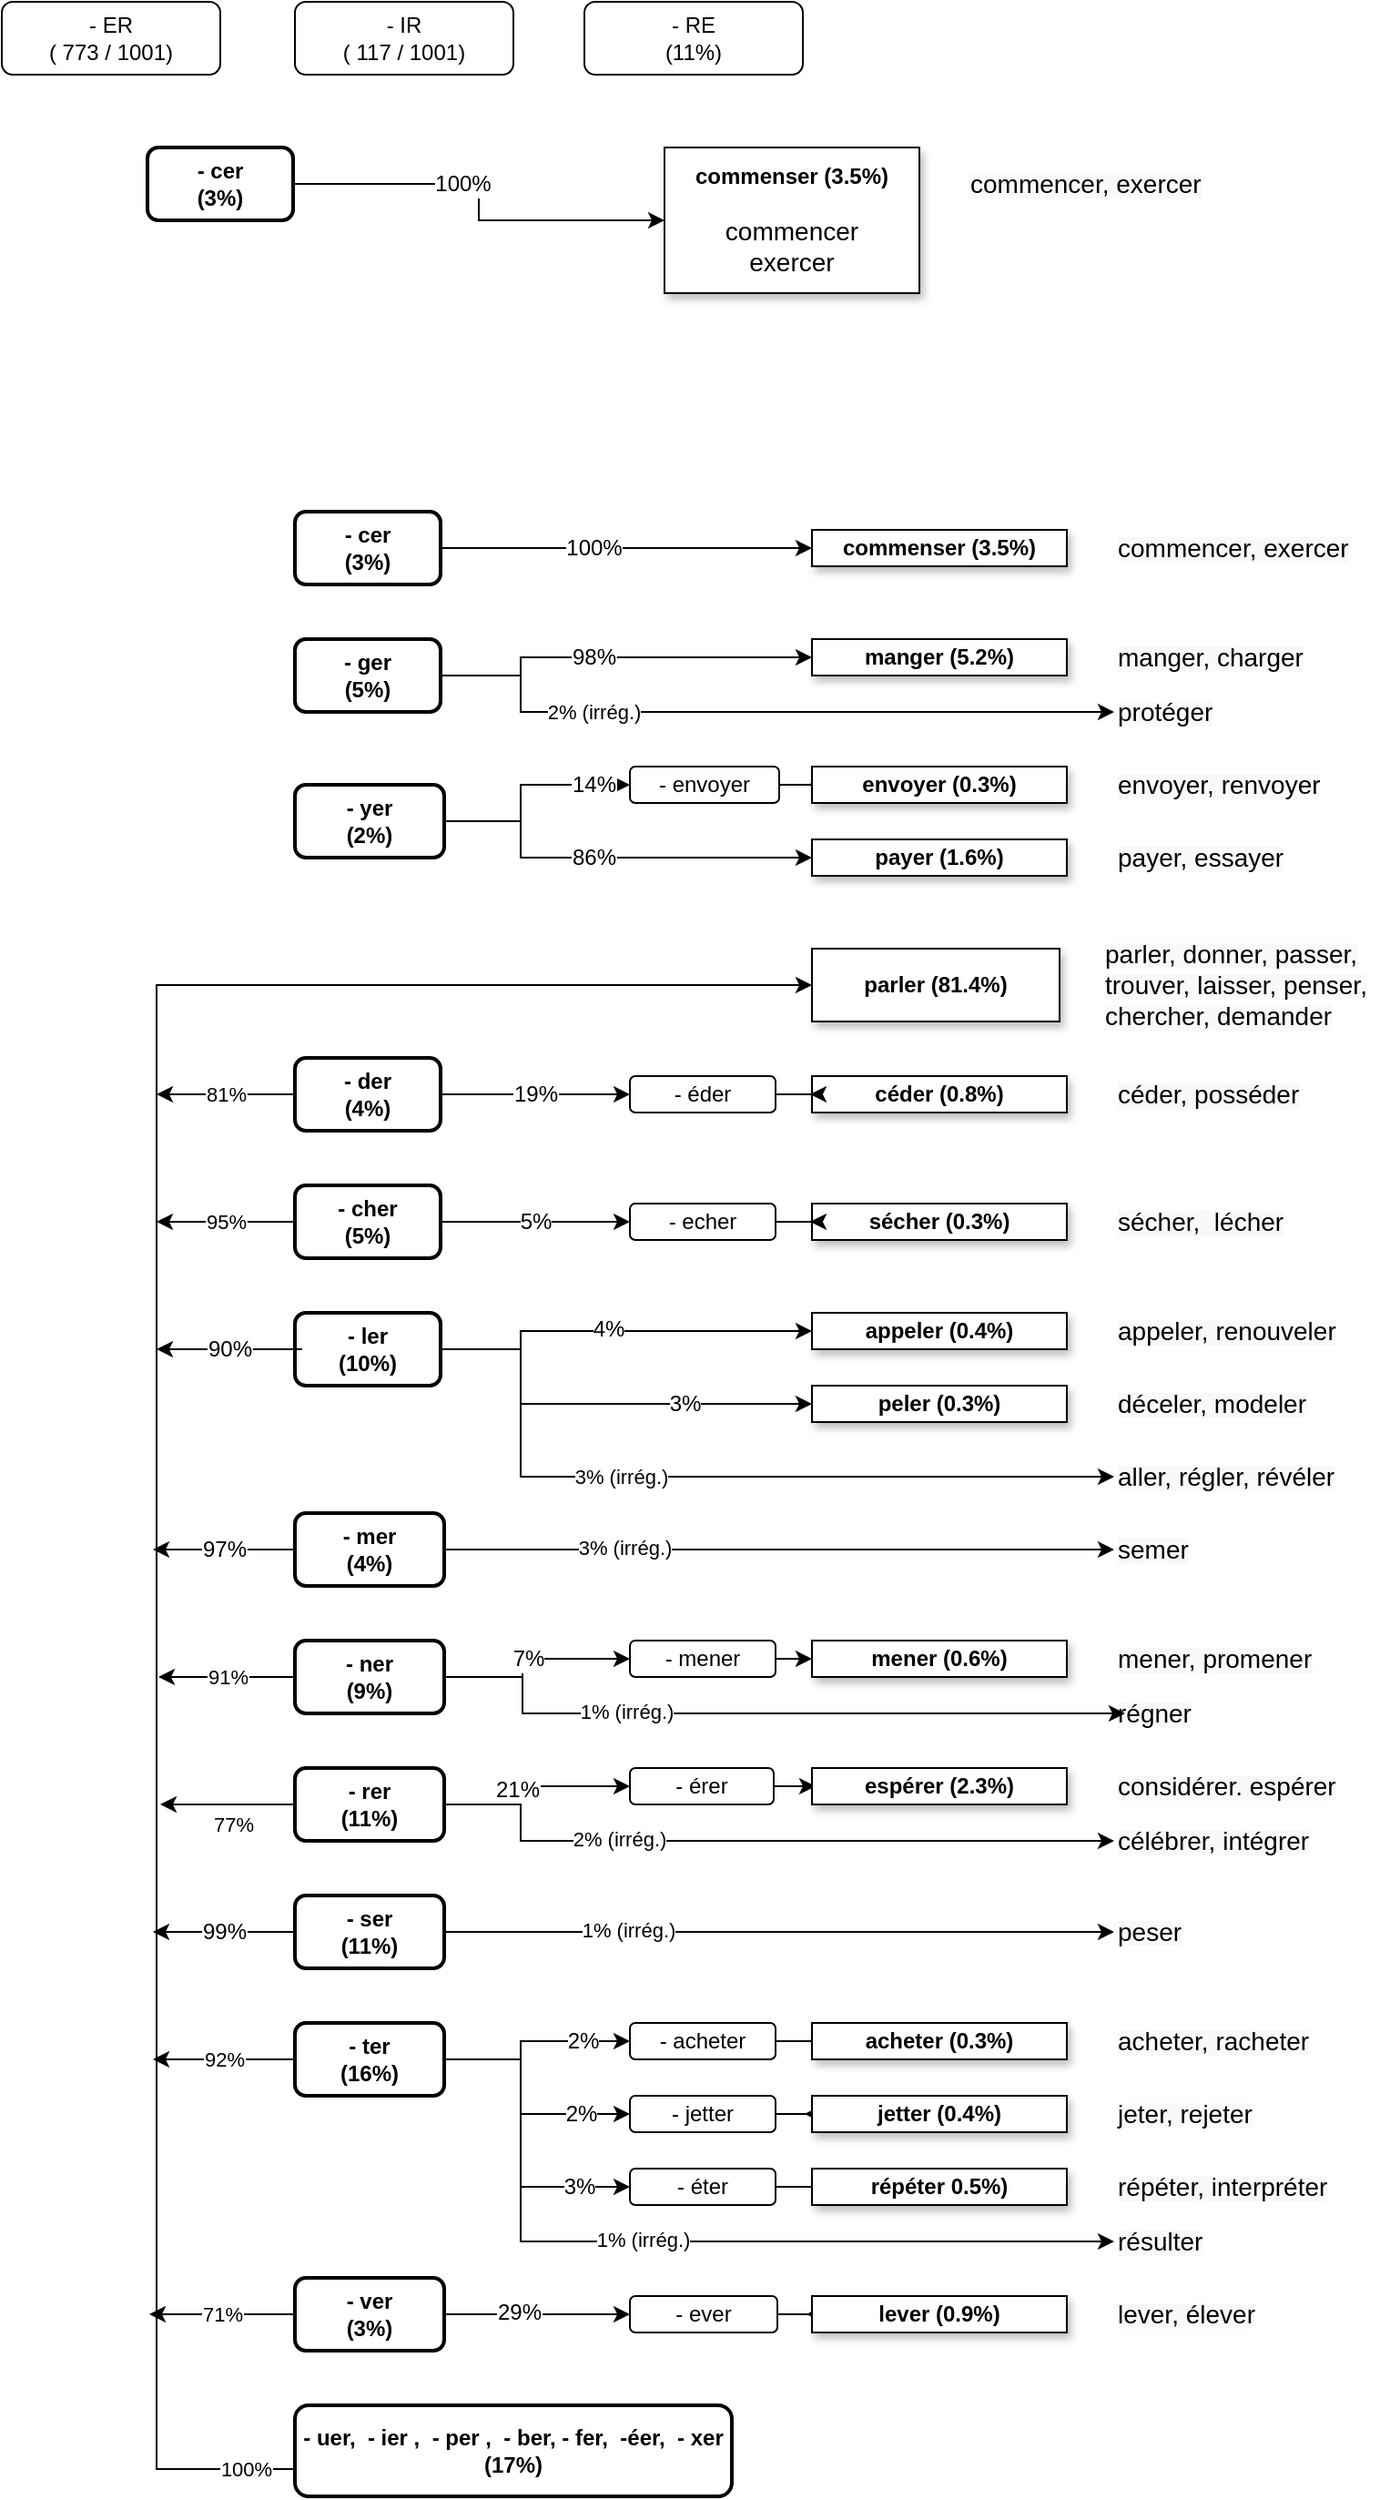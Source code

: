 <mxfile version="13.7.9" type="device"><diagram id="QspCuKZN2kYKWUd_E-xr" name="Page-1"><mxGraphModel dx="1106" dy="1003" grid="1" gridSize="10" guides="1" tooltips="1" connect="1" arrows="1" fold="1" page="1" pageScale="1" pageWidth="827" pageHeight="1169" math="0" shadow="0"><root><mxCell id="0"/><mxCell id="1" parent="0"/><mxCell id="6YoPNtY6SwKvKPkpvxFS-1" value="- ER&lt;br style=&quot;font-size: 12px&quot;&gt;( 773 / 1001)" style="rounded=1;whiteSpace=wrap;html=1;fontSize=12;" parent="1" vertex="1"><mxGeometry x="40" y="40" width="120" height="40" as="geometry"/></mxCell><mxCell id="6YoPNtY6SwKvKPkpvxFS-4" value="&lt;font style=&quot;font-size: 12px;&quot;&gt;100%&lt;/font&gt;" style="edgeStyle=orthogonalEdgeStyle;rounded=0;orthogonalLoop=1;jettySize=auto;html=1;fontSize=12;" parent="1" source="6YoPNtY6SwKvKPkpvxFS-2" target="6YoPNtY6SwKvKPkpvxFS-3" edge="1"><mxGeometry x="-0.176" relative="1" as="geometry"><mxPoint as="offset"/></mxGeometry></mxCell><mxCell id="6YoPNtY6SwKvKPkpvxFS-2" value="&lt;font style=&quot;font-size: 12px;&quot;&gt;- cer&lt;br style=&quot;font-size: 12px;&quot;&gt;(3%)&lt;/font&gt;" style="rounded=1;whiteSpace=wrap;html=1;fontSize=12;strokeWidth=2;fontStyle=1" parent="1" vertex="1"><mxGeometry x="201" y="320" width="80" height="40" as="geometry"/></mxCell><mxCell id="6YoPNtY6SwKvKPkpvxFS-3" value="&lt;font style=&quot;font-size: 12px&quot;&gt;&lt;b&gt;commenser (3.5%)&lt;/b&gt;&lt;/font&gt;" style="rounded=0;whiteSpace=wrap;html=1;fontSize=12;shadow=1;" parent="1" vertex="1"><mxGeometry x="485" y="330" width="140" height="20" as="geometry"/></mxCell><mxCell id="FdfJGCEesHIxD7-g5TlG-5" value="81%" style="edgeStyle=orthogonalEdgeStyle;rounded=0;orthogonalLoop=1;jettySize=auto;html=1;" parent="1" source="6YoPNtY6SwKvKPkpvxFS-8" edge="1"><mxGeometry relative="1" as="geometry"><mxPoint x="125" y="640" as="targetPoint"/></mxGeometry></mxCell><mxCell id="6YoPNtY6SwKvKPkpvxFS-8" value="&lt;font style=&quot;font-size: 12px;&quot;&gt;- der&lt;br style=&quot;font-size: 12px;&quot;&gt;(4%)&lt;/font&gt;" style="rounded=1;whiteSpace=wrap;html=1;fontSize=12;strokeWidth=2;fontStyle=1" parent="1" vertex="1"><mxGeometry x="201" y="620" width="80" height="40" as="geometry"/></mxCell><mxCell id="6YoPNtY6SwKvKPkpvxFS-11" value="&lt;font style=&quot;font-size: 12px&quot;&gt;céder (0.8%)&lt;/font&gt;" style="rounded=0;whiteSpace=wrap;html=1;fontSize=12;fontStyle=1;shadow=1;" parent="1" vertex="1"><mxGeometry x="485" y="630" width="140" height="20" as="geometry"/></mxCell><mxCell id="oEW_YHgVqDcsIyWs0eXo-14" value="2% (irrég.)" style="edgeStyle=orthogonalEdgeStyle;rounded=0;orthogonalLoop=1;jettySize=auto;html=1;" parent="1" source="6YoPNtY6SwKvKPkpvxFS-14" target="oEW_YHgVqDcsIyWs0eXo-10" edge="1"><mxGeometry x="-0.467" relative="1" as="geometry"><Array as="points"><mxPoint x="325" y="410"/><mxPoint x="325" y="430"/></Array><mxPoint as="offset"/></mxGeometry></mxCell><mxCell id="6YoPNtY6SwKvKPkpvxFS-14" value="&lt;font style=&quot;font-size: 12px;&quot;&gt;- ger&lt;br style=&quot;font-size: 12px;&quot;&gt;(5%)&lt;/font&gt;" style="rounded=1;whiteSpace=wrap;html=1;fontSize=12;strokeWidth=2;fontStyle=1" parent="1" vertex="1"><mxGeometry x="201" y="390" width="80" height="40" as="geometry"/></mxCell><mxCell id="6YoPNtY6SwKvKPkpvxFS-17" value="&lt;font style=&quot;font-size: 12px;&quot;&gt;98%&lt;/font&gt;" style="edgeStyle=orthogonalEdgeStyle;rounded=0;orthogonalLoop=1;jettySize=auto;html=1;entryX=0;entryY=0.5;entryDx=0;entryDy=0;exitX=1;exitY=0.5;exitDx=0;exitDy=0;fontSize=12;" parent="1" source="6YoPNtY6SwKvKPkpvxFS-14" target="6YoPNtY6SwKvKPkpvxFS-18" edge="1"><mxGeometry x="-0.121" relative="1" as="geometry"><mxPoint x="205" y="400" as="sourcePoint"/><mxPoint x="565" y="440" as="targetPoint"/><Array as="points"><mxPoint x="325" y="410"/><mxPoint x="325" y="400"/></Array><mxPoint as="offset"/></mxGeometry></mxCell><mxCell id="6YoPNtY6SwKvKPkpvxFS-18" value="&lt;font style=&quot;font-size: 12px&quot;&gt;&lt;b&gt;manger (5.2%)&lt;/b&gt;&lt;/font&gt;" style="rounded=0;whiteSpace=wrap;html=1;fontSize=12;shadow=1;" parent="1" vertex="1"><mxGeometry x="485" y="390" width="140" height="20" as="geometry"/></mxCell><mxCell id="FdfJGCEesHIxD7-g5TlG-4" value="95%" style="edgeStyle=orthogonalEdgeStyle;rounded=0;orthogonalLoop=1;jettySize=auto;html=1;" parent="1" source="6YoPNtY6SwKvKPkpvxFS-19" edge="1"><mxGeometry relative="1" as="geometry"><mxPoint x="125" y="710" as="targetPoint"/></mxGeometry></mxCell><mxCell id="6YoPNtY6SwKvKPkpvxFS-19" value="&lt;font style=&quot;font-size: 12px;&quot;&gt;- cher&lt;br style=&quot;font-size: 12px;&quot;&gt;(5%)&lt;/font&gt;" style="rounded=1;whiteSpace=wrap;html=1;fontSize=12;strokeWidth=2;fontStyle=1" parent="1" vertex="1"><mxGeometry x="201" y="690" width="80" height="40" as="geometry"/></mxCell><mxCell id="6YoPNtY6SwKvKPkpvxFS-20" value="&lt;font style=&quot;font-size: 12px&quot;&gt;sécher (0.3%)&lt;/font&gt;" style="rounded=0;whiteSpace=wrap;html=1;fontSize=12;shadow=1;fontStyle=1" parent="1" vertex="1"><mxGeometry x="485" y="700" width="140" height="20" as="geometry"/></mxCell><mxCell id="6YoPNtY6SwKvKPkpvxFS-21" value="&lt;font style=&quot;font-size: 12px;&quot;&gt;5%&lt;/font&gt;" style="edgeStyle=orthogonalEdgeStyle;rounded=0;orthogonalLoop=1;jettySize=auto;html=1;entryX=0;entryY=0.5;entryDx=0;entryDy=0;fontSize=12;exitX=1;exitY=0.5;exitDx=0;exitDy=0;" parent="1" source="6YoPNtY6SwKvKPkpvxFS-19" target="6YoPNtY6SwKvKPkpvxFS-77" edge="1"><mxGeometry relative="1" as="geometry"><mxPoint x="285" y="830" as="sourcePoint"/><mxPoint x="365" y="829.5" as="targetPoint"/></mxGeometry></mxCell><mxCell id="oEW_YHgVqDcsIyWs0eXo-16" style="edgeStyle=orthogonalEdgeStyle;rounded=0;orthogonalLoop=1;jettySize=auto;html=1;entryX=0;entryY=0.5;entryDx=0;entryDy=0;exitX=1;exitY=0.5;exitDx=0;exitDy=0;" parent="1" source="6YoPNtY6SwKvKPkpvxFS-24" target="oEW_YHgVqDcsIyWs0eXo-15" edge="1"><mxGeometry relative="1" as="geometry"><Array as="points"><mxPoint x="325" y="780"/><mxPoint x="325" y="850"/></Array></mxGeometry></mxCell><mxCell id="oEW_YHgVqDcsIyWs0eXo-18" value="3% (irrég.)" style="edgeLabel;html=1;align=center;verticalAlign=middle;resizable=0;points=[];" parent="oEW_YHgVqDcsIyWs0eXo-16" vertex="1" connectable="0"><mxGeometry x="0.204" relative="1" as="geometry"><mxPoint x="-96" as="offset"/></mxGeometry></mxCell><mxCell id="6YoPNtY6SwKvKPkpvxFS-24" value="&lt;font style=&quot;font-size: 12px;&quot;&gt;- ler&lt;br style=&quot;font-size: 12px;&quot;&gt;(10%)&lt;/font&gt;" style="rounded=1;whiteSpace=wrap;html=1;fontSize=12;strokeWidth=2;fontStyle=1" parent="1" vertex="1"><mxGeometry x="201" y="760" width="80" height="40" as="geometry"/></mxCell><mxCell id="6YoPNtY6SwKvKPkpvxFS-28" value="" style="edgeStyle=orthogonalEdgeStyle;rounded=0;orthogonalLoop=1;jettySize=auto;html=1;fontSize=12;entryX=0;entryY=0.5;entryDx=0;entryDy=0;exitX=1;exitY=0.5;exitDx=0;exitDy=0;" parent="1" source="6YoPNtY6SwKvKPkpvxFS-24" target="U5RvsjI7L-qD0lv1soao-7" edge="1"><mxGeometry relative="1" as="geometry"><mxPoint x="391" y="770" as="sourcePoint"/><mxPoint x="445" y="770" as="targetPoint"/><Array as="points"><mxPoint x="325" y="780"/><mxPoint x="325" y="770"/></Array></mxGeometry></mxCell><mxCell id="6YoPNtY6SwKvKPkpvxFS-32" value="4%" style="edgeLabel;html=1;align=center;verticalAlign=middle;resizable=0;points=[];fontSize=12;" parent="6YoPNtY6SwKvKPkpvxFS-28" vertex="1" connectable="0"><mxGeometry x="-0.075" y="1" relative="1" as="geometry"><mxPoint x="3" as="offset"/></mxGeometry></mxCell><mxCell id="6YoPNtY6SwKvKPkpvxFS-33" value="3%" style="edgeStyle=orthogonalEdgeStyle;rounded=0;orthogonalLoop=1;jettySize=auto;html=1;entryX=0;entryY=0.5;entryDx=0;entryDy=0;fontSize=12;exitX=1;exitY=0.5;exitDx=0;exitDy=0;" parent="1" source="6YoPNtY6SwKvKPkpvxFS-24" target="U5RvsjI7L-qD0lv1soao-8" edge="1"><mxGeometry x="0.4" relative="1" as="geometry"><Array as="points"><mxPoint x="325" y="780"/><mxPoint x="325" y="810"/></Array><mxPoint as="offset"/><mxPoint x="443" y="810" as="targetPoint"/><mxPoint x="391" y="770" as="sourcePoint"/></mxGeometry></mxCell><mxCell id="6YoPNtY6SwKvKPkpvxFS-34" value="&lt;font style=&quot;font-size: 12px;&quot;&gt;90%&lt;/font&gt;" style="edgeStyle=orthogonalEdgeStyle;rounded=0;orthogonalLoop=1;jettySize=auto;html=1;fontSize=12;" parent="1" edge="1"><mxGeometry relative="1" as="geometry"><mxPoint x="205" y="780" as="sourcePoint"/><mxPoint x="125" y="780" as="targetPoint"/><Array as="points"><mxPoint x="205" y="780"/><mxPoint x="125" y="780"/></Array></mxGeometry></mxCell><mxCell id="6YoPNtY6SwKvKPkpvxFS-40" value="&lt;font style=&quot;font-size: 12px;&quot;&gt;- ser&lt;br style=&quot;font-size: 12px;&quot;&gt;(11%)&lt;/font&gt;" style="rounded=1;whiteSpace=wrap;html=1;fontSize=12;strokeWidth=2;fontStyle=1" parent="1" vertex="1"><mxGeometry x="201" y="1080" width="82" height="40" as="geometry"/></mxCell><mxCell id="6YoPNtY6SwKvKPkpvxFS-42" value="&lt;font style=&quot;font-size: 12px&quot;&gt;99%&lt;/font&gt;" style="edgeStyle=orthogonalEdgeStyle;rounded=0;orthogonalLoop=1;jettySize=auto;html=1;exitX=0;exitY=0.5;exitDx=0;exitDy=0;fontSize=12;" parent="1" source="6YoPNtY6SwKvKPkpvxFS-40" edge="1"><mxGeometry relative="1" as="geometry"><mxPoint x="203" y="1179.5" as="sourcePoint"/><mxPoint x="123" y="1100" as="targetPoint"/><Array as="points"><mxPoint x="151" y="1100"/><mxPoint x="151" y="1100"/></Array></mxGeometry></mxCell><mxCell id="oEW_YHgVqDcsIyWs0eXo-24" style="edgeStyle=orthogonalEdgeStyle;rounded=0;orthogonalLoop=1;jettySize=auto;html=1;entryX=0;entryY=0.5;entryDx=0;entryDy=0;" parent="1" source="6YoPNtY6SwKvKPkpvxFS-45" target="oEW_YHgVqDcsIyWs0eXo-22" edge="1"><mxGeometry relative="1" as="geometry"><mxPoint x="643" y="890" as="targetPoint"/></mxGeometry></mxCell><mxCell id="oEW_YHgVqDcsIyWs0eXo-25" value="3% (irrég.)" style="edgeLabel;html=1;align=center;verticalAlign=middle;resizable=0;points=[];" parent="oEW_YHgVqDcsIyWs0eXo-24" vertex="1" connectable="0"><mxGeometry x="-0.092" y="1" relative="1" as="geometry"><mxPoint x="-68" as="offset"/></mxGeometry></mxCell><mxCell id="6YoPNtY6SwKvKPkpvxFS-45" value="&lt;font style=&quot;font-size: 12px&quot;&gt;- mer&lt;br style=&quot;font-size: 12px&quot;&gt;(4%)&lt;/font&gt;" style="rounded=1;whiteSpace=wrap;html=1;fontSize=12;strokeWidth=2;fontStyle=1" parent="1" vertex="1"><mxGeometry x="201" y="870" width="82" height="40" as="geometry"/></mxCell><mxCell id="6YoPNtY6SwKvKPkpvxFS-47" value="&lt;font style=&quot;font-size: 12px&quot;&gt;97%&lt;/font&gt;" style="edgeStyle=orthogonalEdgeStyle;rounded=0;orthogonalLoop=1;jettySize=auto;html=1;exitX=0;exitY=0.5;exitDx=0;exitDy=0;fontSize=12;" parent="1" source="6YoPNtY6SwKvKPkpvxFS-45" edge="1"><mxGeometry relative="1" as="geometry"><mxPoint x="204" y="989.5" as="sourcePoint"/><mxPoint x="123" y="890" as="targetPoint"/><Array as="points"><mxPoint x="173" y="890"/><mxPoint x="173" y="890"/></Array></mxGeometry></mxCell><mxCell id="oEW_YHgVqDcsIyWs0eXo-29" value="91%" style="edgeStyle=orthogonalEdgeStyle;rounded=0;orthogonalLoop=1;jettySize=auto;html=1;" parent="1" source="6YoPNtY6SwKvKPkpvxFS-49" edge="1"><mxGeometry relative="1" as="geometry"><mxPoint x="126" y="960" as="targetPoint"/></mxGeometry></mxCell><mxCell id="6YoPNtY6SwKvKPkpvxFS-49" value="&lt;font style=&quot;font-size: 12px&quot;&gt;- ner&lt;br style=&quot;font-size: 12px&quot;&gt;(9%)&lt;/font&gt;" style="rounded=1;whiteSpace=wrap;html=1;fontSize=12;strokeWidth=2;fontStyle=1" parent="1" vertex="1"><mxGeometry x="201" y="940" width="82" height="40" as="geometry"/></mxCell><mxCell id="6YoPNtY6SwKvKPkpvxFS-57" value="&lt;font style=&quot;font-size: 12px&quot;&gt;mener (0.6%)&lt;/font&gt;" style="rounded=0;whiteSpace=wrap;html=1;fontSize=12;fontStyle=1;shadow=1;" parent="1" vertex="1"><mxGeometry x="485" y="940" width="140" height="20" as="geometry"/></mxCell><mxCell id="6YoPNtY6SwKvKPkpvxFS-64" value="" style="edgeStyle=orthogonalEdgeStyle;rounded=0;orthogonalLoop=1;jettySize=auto;html=1;fontSize=12;" parent="1" source="6YoPNtY6SwKvKPkpvxFS-59" target="6YoPNtY6SwKvKPkpvxFS-60" edge="1"><mxGeometry relative="1" as="geometry"><Array as="points"><mxPoint x="325" y="1030"/><mxPoint x="325" y="1020"/></Array></mxGeometry></mxCell><mxCell id="6YoPNtY6SwKvKPkpvxFS-65" value="21%" style="edgeLabel;html=1;align=center;verticalAlign=middle;resizable=0;points=[];fontSize=12;" parent="6YoPNtY6SwKvKPkpvxFS-64" vertex="1" connectable="0"><mxGeometry x="-0.103" y="2" relative="1" as="geometry"><mxPoint as="offset"/></mxGeometry></mxCell><mxCell id="U5RvsjI7L-qD0lv1soao-13" style="edgeStyle=orthogonalEdgeStyle;rounded=0;orthogonalLoop=1;jettySize=auto;html=1;" parent="1" source="6YoPNtY6SwKvKPkpvxFS-59" edge="1"><mxGeometry relative="1" as="geometry"><mxPoint x="127" y="1030" as="targetPoint"/></mxGeometry></mxCell><mxCell id="U5RvsjI7L-qD0lv1soao-17" value="77%" style="edgeLabel;html=1;align=center;verticalAlign=middle;resizable=0;points=[];" parent="U5RvsjI7L-qD0lv1soao-13" vertex="1" connectable="0"><mxGeometry x="0.202" y="4" relative="1" as="geometry"><mxPoint x="10" y="6" as="offset"/></mxGeometry></mxCell><mxCell id="6YoPNtY6SwKvKPkpvxFS-59" value="&lt;font style=&quot;font-size: 12px&quot;&gt;- rer&lt;br style=&quot;font-size: 12px&quot;&gt;(11%)&lt;/font&gt;" style="rounded=1;whiteSpace=wrap;html=1;fontSize=12;strokeWidth=2;fontStyle=1" parent="1" vertex="1"><mxGeometry x="201" y="1010" width="82" height="40" as="geometry"/></mxCell><mxCell id="6YoPNtY6SwKvKPkpvxFS-63" value="" style="edgeStyle=orthogonalEdgeStyle;rounded=0;orthogonalLoop=1;jettySize=auto;html=1;fontSize=12;" parent="1" source="6YoPNtY6SwKvKPkpvxFS-60" edge="1"><mxGeometry relative="1" as="geometry"><mxPoint x="487" y="1020" as="targetPoint"/></mxGeometry></mxCell><mxCell id="6YoPNtY6SwKvKPkpvxFS-60" value="&lt;font style=&quot;font-size: 12px&quot;&gt;- érer&lt;br style=&quot;font-size: 12px&quot;&gt;&lt;/font&gt;" style="rounded=1;whiteSpace=wrap;html=1;fontSize=12;" parent="1" vertex="1"><mxGeometry x="385" y="1010" width="79" height="20" as="geometry"/></mxCell><mxCell id="6YoPNtY6SwKvKPkpvxFS-62" value="&lt;font style=&quot;font-size: 12px&quot;&gt;espérer (2.3%)&lt;/font&gt;" style="rounded=0;whiteSpace=wrap;html=1;fontSize=12;shadow=1;fontStyle=1" parent="1" vertex="1"><mxGeometry x="485" y="1010" width="140" height="20" as="geometry"/></mxCell><mxCell id="6YoPNtY6SwKvKPkpvxFS-76" value="" style="edgeStyle=orthogonalEdgeStyle;rounded=0;orthogonalLoop=1;jettySize=auto;html=1;fontSize=12;" parent="1" source="6YoPNtY6SwKvKPkpvxFS-73" edge="1"><mxGeometry relative="1" as="geometry"><mxPoint x="485" y="950" as="targetPoint"/></mxGeometry></mxCell><mxCell id="6YoPNtY6SwKvKPkpvxFS-73" value="&lt;font style=&quot;font-size: 12px&quot;&gt;- mener&lt;br style=&quot;font-size: 12px&quot;&gt;&lt;/font&gt;" style="rounded=1;whiteSpace=wrap;html=1;fontSize=12;" parent="1" vertex="1"><mxGeometry x="385" y="940" width="80" height="20" as="geometry"/></mxCell><mxCell id="6YoPNtY6SwKvKPkpvxFS-74" value="&lt;font style=&quot;font-size: 12px&quot;&gt;7%&lt;/font&gt;" style="edgeStyle=orthogonalEdgeStyle;rounded=0;orthogonalLoop=1;jettySize=auto;html=1;entryX=0;entryY=0.5;entryDx=0;entryDy=0;exitX=1;exitY=0.5;exitDx=0;exitDy=0;fontSize=12;" parent="1" source="6YoPNtY6SwKvKPkpvxFS-49" target="6YoPNtY6SwKvKPkpvxFS-73" edge="1"><mxGeometry relative="1" as="geometry"><mxPoint x="287" y="980" as="sourcePoint"/><mxPoint x="527" y="980" as="targetPoint"/><Array as="points"><mxPoint x="326" y="960"/><mxPoint x="326" y="950"/></Array></mxGeometry></mxCell><mxCell id="6YoPNtY6SwKvKPkpvxFS-78" value="" style="edgeStyle=orthogonalEdgeStyle;rounded=0;orthogonalLoop=1;jettySize=auto;html=1;fontSize=12;" parent="1" source="6YoPNtY6SwKvKPkpvxFS-77" edge="1"><mxGeometry relative="1" as="geometry"><mxPoint x="484" y="710" as="targetPoint"/></mxGeometry></mxCell><mxCell id="6YoPNtY6SwKvKPkpvxFS-77" value="&lt;font style=&quot;font-size: 12px&quot;&gt;- echer&lt;br style=&quot;font-size: 12px&quot;&gt;&lt;/font&gt;" style="rounded=1;whiteSpace=wrap;html=1;fontSize=12;" parent="1" vertex="1"><mxGeometry x="385" y="700" width="80" height="20" as="geometry"/></mxCell><mxCell id="6YoPNtY6SwKvKPkpvxFS-88" value="2%" style="edgeStyle=orthogonalEdgeStyle;rounded=0;orthogonalLoop=1;jettySize=auto;html=1;entryX=0;entryY=0.5;entryDx=0;entryDy=0;fontSize=12;" parent="1" source="6YoPNtY6SwKvKPkpvxFS-79" target="6YoPNtY6SwKvKPkpvxFS-80" edge="1"><mxGeometry x="0.524" relative="1" as="geometry"><mxPoint as="offset"/><Array as="points"><mxPoint x="325" y="1170"/><mxPoint x="325" y="1160"/></Array></mxGeometry></mxCell><mxCell id="6YoPNtY6SwKvKPkpvxFS-89" value="2%" style="edgeStyle=orthogonalEdgeStyle;rounded=0;orthogonalLoop=1;jettySize=auto;html=1;entryX=0;entryY=0.5;entryDx=0;entryDy=0;fontSize=12;" parent="1" source="6YoPNtY6SwKvKPkpvxFS-79" target="6YoPNtY6SwKvKPkpvxFS-81" edge="1"><mxGeometry x="0.589" relative="1" as="geometry"><mxPoint as="offset"/><Array as="points"><mxPoint x="325" y="1170"/><mxPoint x="325" y="1200"/></Array></mxGeometry></mxCell><mxCell id="6YoPNtY6SwKvKPkpvxFS-90" value="3%" style="edgeStyle=orthogonalEdgeStyle;rounded=0;orthogonalLoop=1;jettySize=auto;html=1;entryX=0;entryY=0.5;entryDx=0;entryDy=0;fontSize=12;" parent="1" source="6YoPNtY6SwKvKPkpvxFS-79" target="6YoPNtY6SwKvKPkpvxFS-82" edge="1"><mxGeometry x="0.677" relative="1" as="geometry"><mxPoint as="offset"/><Array as="points"><mxPoint x="325" y="1170"/><mxPoint x="325" y="1240"/></Array></mxGeometry></mxCell><mxCell id="FdfJGCEesHIxD7-g5TlG-2" value="92%" style="edgeStyle=orthogonalEdgeStyle;rounded=0;orthogonalLoop=1;jettySize=auto;html=1;" parent="1" source="6YoPNtY6SwKvKPkpvxFS-79" edge="1"><mxGeometry relative="1" as="geometry"><mxPoint x="123" y="1170" as="targetPoint"/></mxGeometry></mxCell><mxCell id="6YoPNtY6SwKvKPkpvxFS-79" value="&lt;font style=&quot;font-size: 12px&quot;&gt;- ter&lt;br style=&quot;font-size: 12px&quot;&gt;(16%)&lt;/font&gt;" style="rounded=1;whiteSpace=wrap;html=1;fontSize=12;strokeWidth=2;fontStyle=1" parent="1" vertex="1"><mxGeometry x="201" y="1150" width="82" height="40" as="geometry"/></mxCell><mxCell id="U5RvsjI7L-qD0lv1soao-18" style="edgeStyle=orthogonalEdgeStyle;rounded=0;orthogonalLoop=1;jettySize=auto;html=1;" parent="1" source="6YoPNtY6SwKvKPkpvxFS-80" edge="1"><mxGeometry relative="1" as="geometry"><mxPoint x="483" y="1160" as="targetPoint"/></mxGeometry></mxCell><mxCell id="6YoPNtY6SwKvKPkpvxFS-80" value="&lt;font style=&quot;font-size: 12px&quot;&gt;- acheter&lt;br style=&quot;font-size: 12px&quot;&gt;&lt;/font&gt;" style="rounded=1;whiteSpace=wrap;html=1;fontSize=12;" parent="1" vertex="1"><mxGeometry x="385" y="1150" width="80" height="20" as="geometry"/></mxCell><mxCell id="6YoPNtY6SwKvKPkpvxFS-96" value="" style="edgeStyle=orthogonalEdgeStyle;rounded=0;orthogonalLoop=1;jettySize=auto;html=1;fontSize=12;" parent="1" source="6YoPNtY6SwKvKPkpvxFS-81" edge="1"><mxGeometry relative="1" as="geometry"><mxPoint x="481" y="1200" as="targetPoint"/></mxGeometry></mxCell><mxCell id="6YoPNtY6SwKvKPkpvxFS-81" value="&lt;font style=&quot;font-size: 12px&quot;&gt;- jetter&lt;br style=&quot;font-size: 12px&quot;&gt;&lt;/font&gt;" style="rounded=1;whiteSpace=wrap;html=1;fontSize=12;" parent="1" vertex="1"><mxGeometry x="385" y="1190" width="80" height="20" as="geometry"/></mxCell><mxCell id="6YoPNtY6SwKvKPkpvxFS-97" value="" style="edgeStyle=orthogonalEdgeStyle;rounded=0;orthogonalLoop=1;jettySize=auto;html=1;fontSize=12;" parent="1" source="6YoPNtY6SwKvKPkpvxFS-82" edge="1"><mxGeometry relative="1" as="geometry"><mxPoint x="484" y="1240" as="targetPoint"/></mxGeometry></mxCell><mxCell id="6YoPNtY6SwKvKPkpvxFS-82" value="&lt;font style=&quot;font-size: 12px&quot;&gt;- éter&lt;br style=&quot;font-size: 12px&quot;&gt;&lt;/font&gt;" style="rounded=1;whiteSpace=wrap;html=1;fontSize=12;" parent="1" vertex="1"><mxGeometry x="385" y="1230" width="80" height="20" as="geometry"/></mxCell><mxCell id="6YoPNtY6SwKvKPkpvxFS-92" value="&lt;font style=&quot;font-size: 12px&quot;&gt;acheter (0.3%)&lt;/font&gt;" style="rounded=0;whiteSpace=wrap;html=1;fontSize=12;shadow=1;fontStyle=1" parent="1" vertex="1"><mxGeometry x="485" y="1150" width="140" height="20" as="geometry"/></mxCell><mxCell id="6YoPNtY6SwKvKPkpvxFS-93" value="&lt;font style=&quot;font-size: 12px&quot;&gt;jetter (0.4%)&lt;/font&gt;" style="rounded=0;whiteSpace=wrap;html=1;fontSize=12;shadow=1;fontStyle=1" parent="1" vertex="1"><mxGeometry x="485" y="1190" width="140" height="20" as="geometry"/></mxCell><mxCell id="6YoPNtY6SwKvKPkpvxFS-94" value="&lt;font style=&quot;font-size: 12px&quot;&gt;répéter 0.5%)&lt;/font&gt;" style="rounded=0;whiteSpace=wrap;html=1;fontSize=12;shadow=1;fontStyle=1" parent="1" vertex="1"><mxGeometry x="485" y="1230" width="140" height="20" as="geometry"/></mxCell><mxCell id="6YoPNtY6SwKvKPkpvxFS-104" value="" style="edgeStyle=orthogonalEdgeStyle;rounded=0;orthogonalLoop=1;jettySize=auto;html=1;fontSize=12;entryX=0;entryY=0.5;entryDx=0;entryDy=0;" parent="1" source="6YoPNtY6SwKvKPkpvxFS-98" target="6YoPNtY6SwKvKPkpvxFS-99" edge="1"><mxGeometry relative="1" as="geometry"><mxPoint x="364" y="1400" as="targetPoint"/></mxGeometry></mxCell><mxCell id="6YoPNtY6SwKvKPkpvxFS-105" value="29%" style="edgeLabel;html=1;align=center;verticalAlign=middle;resizable=0;points=[];fontSize=12;" parent="6YoPNtY6SwKvKPkpvxFS-104" vertex="1" connectable="0"><mxGeometry x="-0.2" y="1" relative="1" as="geometry"><mxPoint as="offset"/></mxGeometry></mxCell><mxCell id="FdfJGCEesHIxD7-g5TlG-1" value="71%" style="edgeStyle=orthogonalEdgeStyle;rounded=0;orthogonalLoop=1;jettySize=auto;html=1;" parent="1" source="6YoPNtY6SwKvKPkpvxFS-98" edge="1"><mxGeometry relative="1" as="geometry"><mxPoint x="121" y="1310" as="targetPoint"/></mxGeometry></mxCell><mxCell id="6YoPNtY6SwKvKPkpvxFS-98" value="&lt;font style=&quot;font-size: 12px&quot;&gt;- ver&lt;br style=&quot;font-size: 12px&quot;&gt;(3%)&lt;/font&gt;" style="rounded=1;whiteSpace=wrap;html=1;fontSize=12;strokeWidth=2;fontStyle=1" parent="1" vertex="1"><mxGeometry x="201" y="1290" width="82" height="40" as="geometry"/></mxCell><mxCell id="6YoPNtY6SwKvKPkpvxFS-107" value="" style="edgeStyle=orthogonalEdgeStyle;rounded=0;orthogonalLoop=1;jettySize=auto;html=1;fontSize=12;" parent="1" source="6YoPNtY6SwKvKPkpvxFS-99" edge="1"><mxGeometry relative="1" as="geometry"><mxPoint x="482" y="1310" as="targetPoint"/></mxGeometry></mxCell><mxCell id="6YoPNtY6SwKvKPkpvxFS-99" value="&lt;font style=&quot;font-size: 12px&quot;&gt;- ever&lt;br style=&quot;font-size: 12px&quot;&gt;&lt;/font&gt;" style="rounded=1;whiteSpace=wrap;html=1;fontSize=12;" parent="1" vertex="1"><mxGeometry x="385" y="1300" width="81" height="20" as="geometry"/></mxCell><mxCell id="6YoPNtY6SwKvKPkpvxFS-100" value="&lt;font style=&quot;font-size: 12px&quot;&gt;lever (0.9%)&lt;/font&gt;" style="rounded=0;whiteSpace=wrap;html=1;fontSize=12;fontStyle=1;shadow=1;" parent="1" vertex="1"><mxGeometry x="485" y="1300" width="140" height="20" as="geometry"/></mxCell><mxCell id="6YoPNtY6SwKvKPkpvxFS-116" value="86%" style="edgeStyle=orthogonalEdgeStyle;rounded=0;orthogonalLoop=1;jettySize=auto;html=1;fontSize=12;entryX=0;entryY=0.5;entryDx=0;entryDy=0;exitX=1;exitY=0.5;exitDx=0;exitDy=0;" parent="1" source="6YoPNtY6SwKvKPkpvxFS-108" target="6YoPNtY6SwKvKPkpvxFS-114" edge="1"><mxGeometry x="-0.081" relative="1" as="geometry"><mxPoint x="295" y="540" as="sourcePoint"/><mxPoint x="245" y="640" as="targetPoint"/><Array as="points"><mxPoint x="325" y="490"/><mxPoint x="325" y="510"/></Array><mxPoint as="offset"/></mxGeometry></mxCell><mxCell id="6YoPNtY6SwKvKPkpvxFS-108" value="&lt;font style=&quot;font-size: 12px&quot;&gt;- yer&lt;br style=&quot;font-size: 12px&quot;&gt;(2%)&lt;/font&gt;" style="rounded=1;whiteSpace=wrap;html=1;fontSize=12;strokeWidth=2;fontStyle=1" parent="1" vertex="1"><mxGeometry x="201" y="470" width="82" height="40" as="geometry"/></mxCell><mxCell id="6YoPNtY6SwKvKPkpvxFS-111" value="" style="edgeStyle=orthogonalEdgeStyle;rounded=0;orthogonalLoop=1;jettySize=auto;html=1;fontSize=12;" parent="1" source="6YoPNtY6SwKvKPkpvxFS-109" edge="1"><mxGeometry relative="1" as="geometry"><mxPoint x="483" y="470" as="targetPoint"/></mxGeometry></mxCell><mxCell id="6YoPNtY6SwKvKPkpvxFS-113" value="14%" style="edgeStyle=orthogonalEdgeStyle;rounded=0;orthogonalLoop=1;jettySize=auto;html=1;fontSize=12;exitX=1;exitY=0.5;exitDx=0;exitDy=0;entryX=0;entryY=0.5;entryDx=0;entryDy=0;" parent="1" source="6YoPNtY6SwKvKPkpvxFS-108" target="6YoPNtY6SwKvKPkpvxFS-109" edge="1"><mxGeometry x="0.672" relative="1" as="geometry"><mxPoint x="406" y="640" as="targetPoint"/><Array as="points"><mxPoint x="325" y="490"/><mxPoint x="325" y="470"/></Array><mxPoint as="offset"/></mxGeometry></mxCell><mxCell id="6YoPNtY6SwKvKPkpvxFS-109" value="&lt;font style=&quot;font-size: 12px&quot;&gt;- envoyer&lt;br style=&quot;font-size: 12px&quot;&gt;&lt;/font&gt;" style="rounded=1;whiteSpace=wrap;html=1;fontSize=12;" parent="1" vertex="1"><mxGeometry x="385" y="460" width="82" height="20" as="geometry"/></mxCell><mxCell id="6YoPNtY6SwKvKPkpvxFS-110" value="&lt;font style=&quot;font-size: 12px&quot;&gt;envoyer (0.3%)&lt;/font&gt;" style="rounded=0;whiteSpace=wrap;html=1;fontSize=12;shadow=1;fontStyle=1" parent="1" vertex="1"><mxGeometry x="485" y="460" width="140" height="20" as="geometry"/></mxCell><mxCell id="6YoPNtY6SwKvKPkpvxFS-114" value="&lt;font style=&quot;font-size: 12px&quot;&gt;payer (1.6%)&lt;/font&gt;" style="rounded=0;whiteSpace=wrap;html=1;fontSize=12;shadow=1;fontStyle=1" parent="1" vertex="1"><mxGeometry x="485" y="500" width="140" height="20" as="geometry"/></mxCell><mxCell id="6YoPNtY6SwKvKPkpvxFS-129" value="" style="edgeStyle=orthogonalEdgeStyle;rounded=0;orthogonalLoop=1;jettySize=auto;html=1;fontSize=12;" parent="1" source="6YoPNtY6SwKvKPkpvxFS-127" edge="1"><mxGeometry relative="1" as="geometry"><mxPoint x="484" y="640" as="targetPoint"/></mxGeometry></mxCell><mxCell id="6YoPNtY6SwKvKPkpvxFS-127" value="&lt;font style=&quot;font-size: 12px&quot;&gt;- éder&lt;br style=&quot;font-size: 12px&quot;&gt;&lt;/font&gt;" style="rounded=1;whiteSpace=wrap;html=1;fontSize=12;" parent="1" vertex="1"><mxGeometry x="385" y="630" width="80" height="20" as="geometry"/></mxCell><mxCell id="6YoPNtY6SwKvKPkpvxFS-128" value="&lt;font style=&quot;font-size: 12px;&quot;&gt;19%&lt;/font&gt;" style="edgeStyle=orthogonalEdgeStyle;rounded=0;orthogonalLoop=1;jettySize=auto;html=1;entryX=0;entryY=0.5;entryDx=0;entryDy=0;fontSize=12;exitX=1;exitY=0.5;exitDx=0;exitDy=0;" parent="1" source="6YoPNtY6SwKvKPkpvxFS-8" target="6YoPNtY6SwKvKPkpvxFS-127" edge="1"><mxGeometry relative="1" as="geometry"><mxPoint x="285" y="660" as="sourcePoint"/><mxPoint x="525" y="740" as="targetPoint"/></mxGeometry></mxCell><mxCell id="U5RvsjI7L-qD0lv1soao-7" value="&lt;font style=&quot;font-size: 12px&quot;&gt;appeler (0.4%)&lt;/font&gt;" style="rounded=0;whiteSpace=wrap;html=1;fontSize=12;fontStyle=1;shadow=1;" parent="1" vertex="1"><mxGeometry x="485" y="760" width="140" height="20" as="geometry"/></mxCell><mxCell id="U5RvsjI7L-qD0lv1soao-8" value="&lt;font style=&quot;font-size: 12px&quot;&gt;peler (0.3%)&lt;/font&gt;" style="rounded=0;whiteSpace=wrap;html=1;fontSize=12;shadow=1;fontStyle=1" parent="1" vertex="1"><mxGeometry x="485" y="800" width="140" height="20" as="geometry"/></mxCell><mxCell id="U5RvsjI7L-qD0lv1soao-23" value="&lt;span style=&quot;color: rgb(0, 0, 0); font-family: helvetica; font-style: normal; font-weight: normal; letter-spacing: normal; text-indent: 0px; text-transform: none; word-spacing: 0px; background-color: rgb(248, 249, 250); text-decoration: none; display: inline; float: none;&quot;&gt;&lt;font style=&quot;font-size: 14px&quot;&gt;commencer, exercer&lt;/font&gt;&lt;/span&gt;" style="text;html=1;strokeColor=none;fillColor=none;align=left;verticalAlign=middle;whiteSpace=wrap;rounded=0;shadow=1;" parent="1" vertex="1"><mxGeometry x="651" y="330" width="150" height="20" as="geometry"/></mxCell><mxCell id="U5RvsjI7L-qD0lv1soao-29" value="&lt;span style=&quot;color: rgb(0, 0, 0); font-family: helvetica; font-style: normal; font-weight: normal; letter-spacing: normal; text-indent: 0px; text-transform: none; word-spacing: 0px; background-color: rgb(248, 249, 250); text-decoration: none; display: inline; float: none;&quot;&gt;&lt;font style=&quot;font-size: 14px&quot;&gt;manger, charger&lt;/font&gt;&lt;/span&gt;" style="text;html=1;strokeColor=none;fillColor=none;align=left;verticalAlign=middle;whiteSpace=wrap;rounded=0;shadow=1;" parent="1" vertex="1"><mxGeometry x="651" y="390" width="150" height="20" as="geometry"/></mxCell><mxCell id="FdfJGCEesHIxD7-g5TlG-3" value="100%" style="edgeStyle=orthogonalEdgeStyle;rounded=0;orthogonalLoop=1;jettySize=auto;html=1;entryX=0;entryY=0.5;entryDx=0;entryDy=0;exitX=0;exitY=0.5;exitDx=0;exitDy=0;" parent="1" source="oEW_YHgVqDcsIyWs0eXo-1" target="oEW_YHgVqDcsIyWs0eXo-2" edge="1"><mxGeometry x="-0.941" relative="1" as="geometry"><mxPoint x="125" y="1485" as="targetPoint"/><Array as="points"><mxPoint x="201" y="1395"/><mxPoint x="125" y="1395"/><mxPoint x="125" y="580"/></Array><mxPoint as="offset"/></mxGeometry></mxCell><mxCell id="oEW_YHgVqDcsIyWs0eXo-1" value="&lt;font style=&quot;font-size: 12px&quot;&gt;- uer, &amp;nbsp;- ier , &amp;nbsp;- per , &amp;nbsp;- ber, - fer, &amp;nbsp;-éer, &amp;nbsp;- xer&lt;br&gt;(17%)&lt;br&gt;&lt;/font&gt;" style="rounded=1;whiteSpace=wrap;html=1;fontSize=12;strokeWidth=2;fontStyle=1" parent="1" vertex="1"><mxGeometry x="201" y="1360" width="240" height="50" as="geometry"/></mxCell><mxCell id="oEW_YHgVqDcsIyWs0eXo-2" value="&lt;font style=&quot;font-size: 12px&quot;&gt;&lt;b&gt;parler (81.4%)&lt;/b&gt;&lt;/font&gt;" style="rounded=0;whiteSpace=wrap;html=1;fontSize=12;shadow=1;" parent="1" vertex="1"><mxGeometry x="485" y="560" width="136" height="40" as="geometry"/></mxCell><mxCell id="oEW_YHgVqDcsIyWs0eXo-7" value="&lt;span style=&quot;color: rgb(0 , 0 , 0) ; font-family: &amp;#34;helvetica&amp;#34; ; font-style: normal ; font-weight: normal ; letter-spacing: normal ; text-indent: 0px ; text-transform: none ; word-spacing: 0px ; background-color: rgb(248 , 249 , 250) ; text-decoration: none ; display: inline ; float: none&quot;&gt;&lt;font style=&quot;font-size: 14px&quot;&gt;envoyer, renvoyer&lt;/font&gt;&lt;/span&gt;" style="text;html=1;strokeColor=none;fillColor=none;align=left;verticalAlign=middle;whiteSpace=wrap;rounded=0;shadow=1;" parent="1" vertex="1"><mxGeometry x="651" y="460" width="150" height="20" as="geometry"/></mxCell><mxCell id="oEW_YHgVqDcsIyWs0eXo-8" value="&lt;span style=&quot;color: rgb(0 , 0 , 0) ; font-family: &amp;#34;helvetica&amp;#34; ; font-style: normal ; font-weight: normal ; letter-spacing: normal ; text-indent: 0px ; text-transform: none ; word-spacing: 0px ; background-color: rgb(248 , 249 , 250) ; text-decoration: none ; display: inline ; float: none&quot;&gt;&lt;font style=&quot;font-size: 14px&quot;&gt;payer, essayer&lt;/font&gt;&lt;/span&gt;" style="text;html=1;strokeColor=none;fillColor=none;align=left;verticalAlign=middle;whiteSpace=wrap;rounded=0;shadow=1;" parent="1" vertex="1"><mxGeometry x="651" y="500" width="150" height="20" as="geometry"/></mxCell><mxCell id="oEW_YHgVqDcsIyWs0eXo-9" value="&lt;span style=&quot;color: rgb(0 , 0 , 0) ; font-family: &amp;#34;helvetica&amp;#34; ; font-style: normal ; font-weight: normal ; letter-spacing: normal ; text-indent: 0px ; text-transform: none ; word-spacing: 0px ; background-color: rgb(248 , 249 , 250) ; text-decoration: none ; display: inline ; float: none&quot;&gt;&lt;font style=&quot;font-size: 14px&quot;&gt;céder, posséder&lt;/font&gt;&lt;/span&gt;" style="text;html=1;strokeColor=none;fillColor=none;align=left;verticalAlign=middle;whiteSpace=wrap;rounded=0;shadow=1;" parent="1" vertex="1"><mxGeometry x="651" y="630" width="150" height="20" as="geometry"/></mxCell><mxCell id="oEW_YHgVqDcsIyWs0eXo-10" value="&lt;span style=&quot;color: rgb(0 , 0 , 0) ; font-family: &amp;#34;helvetica&amp;#34; ; font-style: normal ; font-weight: normal ; letter-spacing: normal ; text-indent: 0px ; text-transform: none ; word-spacing: 0px ; background-color: rgb(248 , 249 , 250) ; text-decoration: none ; display: inline ; float: none&quot;&gt;&lt;font style=&quot;font-size: 14px&quot;&gt;protéger&lt;/font&gt;&lt;/span&gt;" style="text;html=1;strokeColor=none;fillColor=none;align=left;verticalAlign=middle;whiteSpace=wrap;rounded=0;shadow=1;" parent="1" vertex="1"><mxGeometry x="651" y="420" width="150" height="20" as="geometry"/></mxCell><mxCell id="oEW_YHgVqDcsIyWs0eXo-13" value="&lt;span style=&quot;color: rgb(0 , 0 , 0) ; font-family: &amp;#34;helvetica&amp;#34; ; font-style: normal ; font-weight: normal ; letter-spacing: normal ; text-indent: 0px ; text-transform: none ; word-spacing: 0px ; background-color: rgb(248 , 249 , 250) ; text-decoration: none ; display: inline ; float: none&quot;&gt;&lt;font style=&quot;font-size: 14px&quot;&gt;sécher, &amp;nbsp;lécher&lt;/font&gt;&lt;/span&gt;" style="text;html=1;strokeColor=none;fillColor=none;align=left;verticalAlign=middle;whiteSpace=wrap;rounded=0;shadow=1;" parent="1" vertex="1"><mxGeometry x="651" y="700" width="150" height="20" as="geometry"/></mxCell><mxCell id="oEW_YHgVqDcsIyWs0eXo-15" value="&lt;span style=&quot;color: rgb(0 , 0 , 0) ; font-family: &amp;#34;helvetica&amp;#34; ; font-style: normal ; font-weight: normal ; letter-spacing: normal ; text-indent: 0px ; text-transform: none ; word-spacing: 0px ; background-color: rgb(248 , 249 , 250) ; text-decoration: none ; display: inline ; float: none&quot;&gt;&lt;font style=&quot;font-size: 14px&quot;&gt;aller, régler, révéler&lt;/font&gt;&lt;/span&gt;" style="text;html=1;strokeColor=none;fillColor=none;align=left;verticalAlign=middle;whiteSpace=wrap;rounded=0;shadow=1;" parent="1" vertex="1"><mxGeometry x="651" y="840" width="150" height="20" as="geometry"/></mxCell><mxCell id="oEW_YHgVqDcsIyWs0eXo-20" value="&lt;span style=&quot;color: rgb(0 , 0 , 0) ; font-family: &amp;#34;helvetica&amp;#34; ; font-style: normal ; font-weight: normal ; letter-spacing: normal ; text-indent: 0px ; text-transform: none ; word-spacing: 0px ; background-color: rgb(248 , 249 , 250) ; text-decoration: none ; display: inline ; float: none&quot;&gt;&lt;font style=&quot;font-size: 14px&quot;&gt;appeler, renouveler&lt;/font&gt;&lt;/span&gt;" style="text;html=1;strokeColor=none;fillColor=none;align=left;verticalAlign=middle;whiteSpace=wrap;rounded=0;shadow=1;" parent="1" vertex="1"><mxGeometry x="651" y="760" width="150" height="20" as="geometry"/></mxCell><mxCell id="oEW_YHgVqDcsIyWs0eXo-21" value="&lt;span style=&quot;color: rgb(0 , 0 , 0) ; font-family: &amp;#34;helvetica&amp;#34; ; font-style: normal ; font-weight: normal ; letter-spacing: normal ; text-indent: 0px ; text-transform: none ; word-spacing: 0px ; background-color: rgb(248 , 249 , 250) ; text-decoration: none ; display: inline ; float: none&quot;&gt;&lt;font style=&quot;font-size: 14px&quot;&gt;déceler, modeler&lt;/font&gt;&lt;/span&gt;" style="text;html=1;strokeColor=none;fillColor=none;align=left;verticalAlign=middle;whiteSpace=wrap;rounded=0;shadow=1;" parent="1" vertex="1"><mxGeometry x="651" y="800" width="150" height="20" as="geometry"/></mxCell><mxCell id="oEW_YHgVqDcsIyWs0eXo-22" value="&lt;span style=&quot;color: rgb(0 , 0 , 0) ; font-family: &amp;#34;helvetica&amp;#34; ; font-style: normal ; font-weight: normal ; letter-spacing: normal ; text-indent: 0px ; text-transform: none ; word-spacing: 0px ; background-color: rgb(248 , 249 , 250) ; text-decoration: none ; display: inline ; float: none&quot;&gt;&lt;font style=&quot;font-size: 14px&quot;&gt;semer&lt;/font&gt;&lt;/span&gt;" style="text;html=1;strokeColor=none;fillColor=none;align=left;verticalAlign=middle;whiteSpace=wrap;rounded=0;shadow=1;" parent="1" vertex="1"><mxGeometry x="651" y="880" width="150" height="20" as="geometry"/></mxCell><mxCell id="oEW_YHgVqDcsIyWs0eXo-26" value="&lt;span style=&quot;color: rgb(0 , 0 , 0) ; font-family: &amp;#34;helvetica&amp;#34; ; font-style: normal ; font-weight: normal ; letter-spacing: normal ; text-indent: 0px ; text-transform: none ; word-spacing: 0px ; background-color: rgb(248 , 249 , 250) ; text-decoration: none ; display: inline ; float: none&quot;&gt;&lt;font style=&quot;font-size: 14px&quot;&gt;régner&lt;/font&gt;&lt;/span&gt;" style="text;html=1;strokeColor=none;fillColor=none;align=left;verticalAlign=middle;whiteSpace=wrap;rounded=0;shadow=1;" parent="1" vertex="1"><mxGeometry x="651" y="970" width="150" height="20" as="geometry"/></mxCell><mxCell id="oEW_YHgVqDcsIyWs0eXo-27" style="edgeStyle=orthogonalEdgeStyle;rounded=0;orthogonalLoop=1;jettySize=auto;html=1;entryX=0;entryY=0.5;entryDx=0;entryDy=0;exitX=1;exitY=0.5;exitDx=0;exitDy=0;" parent="1" source="6YoPNtY6SwKvKPkpvxFS-49" edge="1"><mxGeometry relative="1" as="geometry"><mxPoint x="657" y="980" as="targetPoint"/><mxPoint x="289" y="980" as="sourcePoint"/><Array as="points"><mxPoint x="326" y="960"/><mxPoint x="326" y="980"/></Array></mxGeometry></mxCell><mxCell id="oEW_YHgVqDcsIyWs0eXo-28" value="1% (irrég.)" style="edgeLabel;html=1;align=center;verticalAlign=middle;resizable=0;points=[];" parent="oEW_YHgVqDcsIyWs0eXo-27" vertex="1" connectable="0"><mxGeometry x="-0.092" y="1" relative="1" as="geometry"><mxPoint x="-59" as="offset"/></mxGeometry></mxCell><mxCell id="oEW_YHgVqDcsIyWs0eXo-33" value="&lt;span style=&quot;color: rgb(0 , 0 , 0) ; font-family: &amp;#34;helvetica&amp;#34; ; font-style: normal ; font-weight: normal ; letter-spacing: normal ; text-indent: 0px ; text-transform: none ; word-spacing: 0px ; background-color: rgb(248 , 249 , 250) ; text-decoration: none ; display: inline ; float: none&quot;&gt;&lt;font style=&quot;font-size: 14px&quot;&gt;mener, promener&lt;/font&gt;&lt;/span&gt;" style="text;html=1;strokeColor=none;fillColor=none;align=left;verticalAlign=middle;whiteSpace=wrap;rounded=0;shadow=1;" parent="1" vertex="1"><mxGeometry x="651" y="940" width="150" height="20" as="geometry"/></mxCell><mxCell id="oEW_YHgVqDcsIyWs0eXo-35" value="&lt;span style=&quot;color: rgb(0 , 0 , 0) ; font-family: &amp;#34;helvetica&amp;#34; ; font-style: normal ; font-weight: normal ; letter-spacing: normal ; text-indent: 0px ; text-transform: none ; word-spacing: 0px ; background-color: rgb(248 , 249 , 250) ; text-decoration: none ; display: inline ; float: none&quot;&gt;&lt;font style=&quot;font-size: 14px&quot;&gt;considérer. espérer&lt;/font&gt;&lt;/span&gt;" style="text;html=1;strokeColor=none;fillColor=none;align=left;verticalAlign=middle;whiteSpace=wrap;rounded=0;shadow=1;" parent="1" vertex="1"><mxGeometry x="651" y="1010" width="150" height="20" as="geometry"/></mxCell><mxCell id="oEW_YHgVqDcsIyWs0eXo-36" value="&lt;span style=&quot;color: rgb(0 , 0 , 0) ; font-family: &amp;#34;helvetica&amp;#34; ; font-style: normal ; font-weight: normal ; letter-spacing: normal ; text-indent: 0px ; text-transform: none ; word-spacing: 0px ; background-color: rgb(248 , 249 , 250) ; text-decoration: none ; display: inline ; float: none&quot;&gt;&lt;font style=&quot;font-size: 14px&quot;&gt;célébrer, intégrer&lt;/font&gt;&lt;/span&gt;" style="text;html=1;strokeColor=none;fillColor=none;align=left;verticalAlign=middle;whiteSpace=wrap;rounded=0;shadow=1;" parent="1" vertex="1"><mxGeometry x="651" y="1040" width="150" height="20" as="geometry"/></mxCell><mxCell id="oEW_YHgVqDcsIyWs0eXo-37" style="edgeStyle=orthogonalEdgeStyle;rounded=0;orthogonalLoop=1;jettySize=auto;html=1;entryX=0;entryY=0.5;entryDx=0;entryDy=0;exitX=1;exitY=0.5;exitDx=0;exitDy=0;" parent="1" source="6YoPNtY6SwKvKPkpvxFS-59" target="oEW_YHgVqDcsIyWs0eXo-36" edge="1"><mxGeometry relative="1" as="geometry"><mxPoint x="668" y="980" as="targetPoint"/><mxPoint x="298" y="960" as="sourcePoint"/><Array as="points"><mxPoint x="325" y="1030"/><mxPoint x="325" y="1050"/></Array></mxGeometry></mxCell><mxCell id="oEW_YHgVqDcsIyWs0eXo-38" value="2% (irrég.)" style="edgeLabel;html=1;align=center;verticalAlign=middle;resizable=0;points=[];" parent="oEW_YHgVqDcsIyWs0eXo-37" vertex="1" connectable="0"><mxGeometry x="-0.092" y="1" relative="1" as="geometry"><mxPoint x="-60" as="offset"/></mxGeometry></mxCell><mxCell id="oEW_YHgVqDcsIyWs0eXo-39" value="&lt;span style=&quot;color: rgb(0 , 0 , 0) ; font-family: &amp;#34;helvetica&amp;#34; ; font-style: normal ; font-weight: normal ; letter-spacing: normal ; text-indent: 0px ; text-transform: none ; word-spacing: 0px ; background-color: rgb(248 , 249 , 250) ; text-decoration: none ; display: inline ; float: none&quot;&gt;&lt;font style=&quot;font-size: 14px&quot;&gt;peser&lt;/font&gt;&lt;/span&gt;" style="text;html=1;strokeColor=none;fillColor=none;align=left;verticalAlign=middle;whiteSpace=wrap;rounded=0;shadow=1;" parent="1" vertex="1"><mxGeometry x="651" y="1090" width="150" height="20" as="geometry"/></mxCell><mxCell id="oEW_YHgVqDcsIyWs0eXo-40" style="edgeStyle=orthogonalEdgeStyle;rounded=0;orthogonalLoop=1;jettySize=auto;html=1;entryX=0;entryY=0.5;entryDx=0;entryDy=0;exitX=1;exitY=0.5;exitDx=0;exitDy=0;" parent="1" source="6YoPNtY6SwKvKPkpvxFS-40" target="oEW_YHgVqDcsIyWs0eXo-39" edge="1"><mxGeometry relative="1" as="geometry"><mxPoint x="667" y="1050" as="targetPoint"/><mxPoint x="294" y="1030" as="sourcePoint"/><Array as="points"><mxPoint x="313" y="1100"/><mxPoint x="313" y="1100"/></Array></mxGeometry></mxCell><mxCell id="oEW_YHgVqDcsIyWs0eXo-41" value="1% (irrég.)" style="edgeLabel;html=1;align=center;verticalAlign=middle;resizable=0;points=[];" parent="oEW_YHgVqDcsIyWs0eXo-40" vertex="1" connectable="0"><mxGeometry x="-0.092" y="1" relative="1" as="geometry"><mxPoint x="-66" as="offset"/></mxGeometry></mxCell><mxCell id="oEW_YHgVqDcsIyWs0eXo-42" value="&lt;span style=&quot;color: rgb(0 , 0 , 0) ; font-family: &amp;#34;helvetica&amp;#34; ; font-style: normal ; font-weight: normal ; letter-spacing: normal ; text-indent: 0px ; text-transform: none ; word-spacing: 0px ; background-color: rgb(248 , 249 , 250) ; text-decoration: none ; display: inline ; float: none&quot;&gt;&lt;font style=&quot;font-size: 14px&quot;&gt;résulter&lt;/font&gt;&lt;/span&gt;" style="text;html=1;strokeColor=none;fillColor=none;align=left;verticalAlign=middle;whiteSpace=wrap;rounded=0;shadow=1;" parent="1" vertex="1"><mxGeometry x="651" y="1260" width="150" height="20" as="geometry"/></mxCell><mxCell id="oEW_YHgVqDcsIyWs0eXo-43" style="edgeStyle=orthogonalEdgeStyle;rounded=0;orthogonalLoop=1;jettySize=auto;html=1;entryX=0;entryY=0.5;entryDx=0;entryDy=0;exitX=1;exitY=0.5;exitDx=0;exitDy=0;" parent="1" source="6YoPNtY6SwKvKPkpvxFS-79" target="oEW_YHgVqDcsIyWs0eXo-42" edge="1"><mxGeometry relative="1" as="geometry"><mxPoint x="665" y="1100" as="targetPoint"/><mxPoint x="293" y="1100" as="sourcePoint"/><Array as="points"><mxPoint x="325" y="1170"/><mxPoint x="325" y="1270"/></Array></mxGeometry></mxCell><mxCell id="oEW_YHgVqDcsIyWs0eXo-44" value="1% (irrég.)" style="edgeLabel;html=1;align=center;verticalAlign=middle;resizable=0;points=[];" parent="oEW_YHgVqDcsIyWs0eXo-43" vertex="1" connectable="0"><mxGeometry x="-0.092" y="1" relative="1" as="geometry"><mxPoint x="-4" as="offset"/></mxGeometry></mxCell><mxCell id="oEW_YHgVqDcsIyWs0eXo-45" value="&lt;span style=&quot;color: rgb(0 , 0 , 0) ; font-family: &amp;#34;helvetica&amp;#34; ; font-style: normal ; font-weight: normal ; letter-spacing: normal ; text-indent: 0px ; text-transform: none ; word-spacing: 0px ; background-color: rgb(248 , 249 , 250) ; text-decoration: none ; display: inline ; float: none&quot;&gt;&lt;font style=&quot;font-size: 14px&quot;&gt;acheter, racheter&lt;/font&gt;&lt;/span&gt;" style="text;html=1;strokeColor=none;fillColor=none;align=left;verticalAlign=middle;whiteSpace=wrap;rounded=0;shadow=1;" parent="1" vertex="1"><mxGeometry x="651" y="1150" width="150" height="20" as="geometry"/></mxCell><mxCell id="oEW_YHgVqDcsIyWs0eXo-46" value="&lt;span style=&quot;color: rgb(0 , 0 , 0) ; font-family: &amp;#34;helvetica&amp;#34; ; font-style: normal ; font-weight: normal ; letter-spacing: normal ; text-indent: 0px ; text-transform: none ; word-spacing: 0px ; background-color: rgb(248 , 249 , 250) ; text-decoration: none ; display: inline ; float: none&quot;&gt;&lt;font style=&quot;font-size: 14px&quot;&gt;jeter, rejeter&lt;/font&gt;&lt;/span&gt;" style="text;html=1;strokeColor=none;fillColor=none;align=left;verticalAlign=middle;whiteSpace=wrap;rounded=0;shadow=1;" parent="1" vertex="1"><mxGeometry x="651" y="1190" width="150" height="20" as="geometry"/></mxCell><mxCell id="oEW_YHgVqDcsIyWs0eXo-47" value="&lt;span style=&quot;color: rgb(0 , 0 , 0) ; font-family: &amp;#34;helvetica&amp;#34; ; font-style: normal ; font-weight: normal ; letter-spacing: normal ; text-indent: 0px ; text-transform: none ; word-spacing: 0px ; background-color: rgb(248 , 249 , 250) ; text-decoration: none ; display: inline ; float: none&quot;&gt;&lt;font style=&quot;font-size: 14px&quot;&gt;répéter,&amp;nbsp;interpréter&lt;/font&gt;&lt;/span&gt;" style="text;html=1;strokeColor=none;fillColor=none;align=left;verticalAlign=middle;whiteSpace=wrap;rounded=0;shadow=1;" parent="1" vertex="1"><mxGeometry x="651" y="1230" width="150" height="20" as="geometry"/></mxCell><mxCell id="oEW_YHgVqDcsIyWs0eXo-49" value="&lt;span style=&quot;color: rgb(0 , 0 , 0) ; font-family: &amp;#34;helvetica&amp;#34; ; font-style: normal ; font-weight: normal ; letter-spacing: normal ; text-indent: 0px ; text-transform: none ; word-spacing: 0px ; background-color: rgb(248 , 249 , 250) ; text-decoration: none ; display: inline ; float: none&quot;&gt;&lt;font style=&quot;font-size: 14px&quot;&gt;lever, élever&lt;/font&gt;&lt;/span&gt;" style="text;html=1;strokeColor=none;fillColor=none;align=left;verticalAlign=middle;whiteSpace=wrap;rounded=0;shadow=1;" parent="1" vertex="1"><mxGeometry x="651" y="1300" width="150" height="20" as="geometry"/></mxCell><mxCell id="piIAx6Tmiw8HMSWqcS7c-38" value="&lt;span style=&quot;color: rgb(0 , 0 , 0) ; font-family: &amp;#34;helvetica&amp;#34; ; font-style: normal ; font-weight: normal ; letter-spacing: normal ; text-indent: 0px ; text-transform: none ; word-spacing: 0px ; background-color: rgb(248 , 249 , 250) ; text-decoration: none ; display: inline ; float: none&quot;&gt;&lt;font style=&quot;font-size: 14px&quot;&gt;parler, donner, passer,&lt;br&gt;trouver, laisser, penser,&lt;br&gt;chercher, demander&lt;br&gt;&lt;/font&gt;&lt;/span&gt;" style="text;html=1;strokeColor=none;fillColor=none;align=left;verticalAlign=middle;whiteSpace=wrap;rounded=0;shadow=1;" parent="1" vertex="1"><mxGeometry x="643.5" y="570" width="150" height="20" as="geometry"/></mxCell><mxCell id="Q9ARPDog-LpHwZy2GA2r-2" value="- IR&lt;br style=&quot;font-size: 12px&quot;&gt;( 117 / 1001)" style="rounded=1;whiteSpace=wrap;html=1;fontSize=12;" vertex="1" parent="1"><mxGeometry x="201" y="40" width="120" height="40" as="geometry"/></mxCell><mxCell id="Q9ARPDog-LpHwZy2GA2r-3" value="- RE&lt;br style=&quot;font-size: 12px&quot;&gt;(11%)" style="rounded=1;whiteSpace=wrap;html=1;fontSize=12;" vertex="1" parent="1"><mxGeometry x="360" y="40" width="120" height="40" as="geometry"/></mxCell><mxCell id="Q9ARPDog-LpHwZy2GA2r-4" value="&lt;font style=&quot;font-size: 12px;&quot;&gt;100%&lt;/font&gt;" style="edgeStyle=orthogonalEdgeStyle;rounded=0;orthogonalLoop=1;jettySize=auto;html=1;fontSize=12;" edge="1" parent="1" source="Q9ARPDog-LpHwZy2GA2r-5" target="Q9ARPDog-LpHwZy2GA2r-6"><mxGeometry x="-0.176" relative="1" as="geometry"><mxPoint as="offset"/></mxGeometry></mxCell><mxCell id="Q9ARPDog-LpHwZy2GA2r-5" value="&lt;font style=&quot;font-size: 12px;&quot;&gt;- cer&lt;br style=&quot;font-size: 12px;&quot;&gt;(3%)&lt;/font&gt;" style="rounded=1;whiteSpace=wrap;html=1;fontSize=12;strokeWidth=2;fontStyle=1" vertex="1" parent="1"><mxGeometry x="120" y="120" width="80" height="40" as="geometry"/></mxCell><mxCell id="Q9ARPDog-LpHwZy2GA2r-6" value="&lt;font style=&quot;font-size: 12px&quot;&gt;&lt;b&gt;commenser (3.5%)&lt;br&gt;&lt;br&gt;&lt;/b&gt;&lt;span style=&quot;font-family: &amp;#34;helvetica&amp;#34; ; font-size: 14px ; text-align: left&quot;&gt;commencer&lt;br&gt;exercer&lt;/span&gt;&lt;b&gt;&lt;br&gt;&lt;/b&gt;&lt;/font&gt;" style="rounded=0;whiteSpace=wrap;html=1;fontSize=12;shadow=1;" vertex="1" parent="1"><mxGeometry x="404" y="120" width="140" height="80" as="geometry"/></mxCell><mxCell id="Q9ARPDog-LpHwZy2GA2r-7" value="&lt;span style=&quot;color: rgb(0, 0, 0); font-family: helvetica; font-style: normal; font-weight: normal; letter-spacing: normal; text-indent: 0px; text-transform: none; word-spacing: 0px; background-color: rgb(248, 249, 250); text-decoration: none; display: inline; float: none;&quot;&gt;&lt;font style=&quot;font-size: 14px&quot;&gt;commencer, exercer&lt;/font&gt;&lt;/span&gt;" style="text;html=1;strokeColor=none;fillColor=none;align=left;verticalAlign=middle;whiteSpace=wrap;rounded=0;shadow=1;" vertex="1" parent="1"><mxGeometry x="570" y="130" width="150" height="20" as="geometry"/></mxCell></root></mxGraphModel></diagram></mxfile>